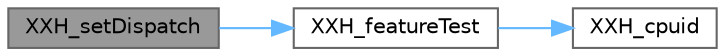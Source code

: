 digraph "XXH_setDispatch"
{
 // LATEX_PDF_SIZE
  bgcolor="transparent";
  edge [fontname=Helvetica,fontsize=10,labelfontname=Helvetica,labelfontsize=10];
  node [fontname=Helvetica,fontsize=10,shape=box,height=0.2,width=0.4];
  rankdir="LR";
  Node1 [id="Node000001",label="XXH_setDispatch",height=0.2,width=0.4,color="gray40", fillcolor="grey60", style="filled", fontcolor="black",tooltip="Runs a CPUID check and sets the correct dispatch tables."];
  Node1 -> Node2 [id="edge1_Node000001_Node000002",color="steelblue1",style="solid",tooltip=" "];
  Node2 [id="Node000002",label="XXH_featureTest",height=0.2,width=0.4,color="grey40", fillcolor="white", style="filled",URL="$group__dispatch.html#gad2fd826f0b1b0cf07ae7ec94454d4156",tooltip="Returns the best XXH3 implementation."];
  Node2 -> Node3 [id="edge2_Node000002_Node000003",color="steelblue1",style="solid",tooltip=" "];
  Node3 [id="Node000003",label="XXH_cpuid",height=0.2,width=0.4,color="grey40", fillcolor="white", style="filled",URL="$group__dispatch.html#gaf4bb3f764539a388c7caffbbb830d865",tooltip="Runs CPUID."];
}
